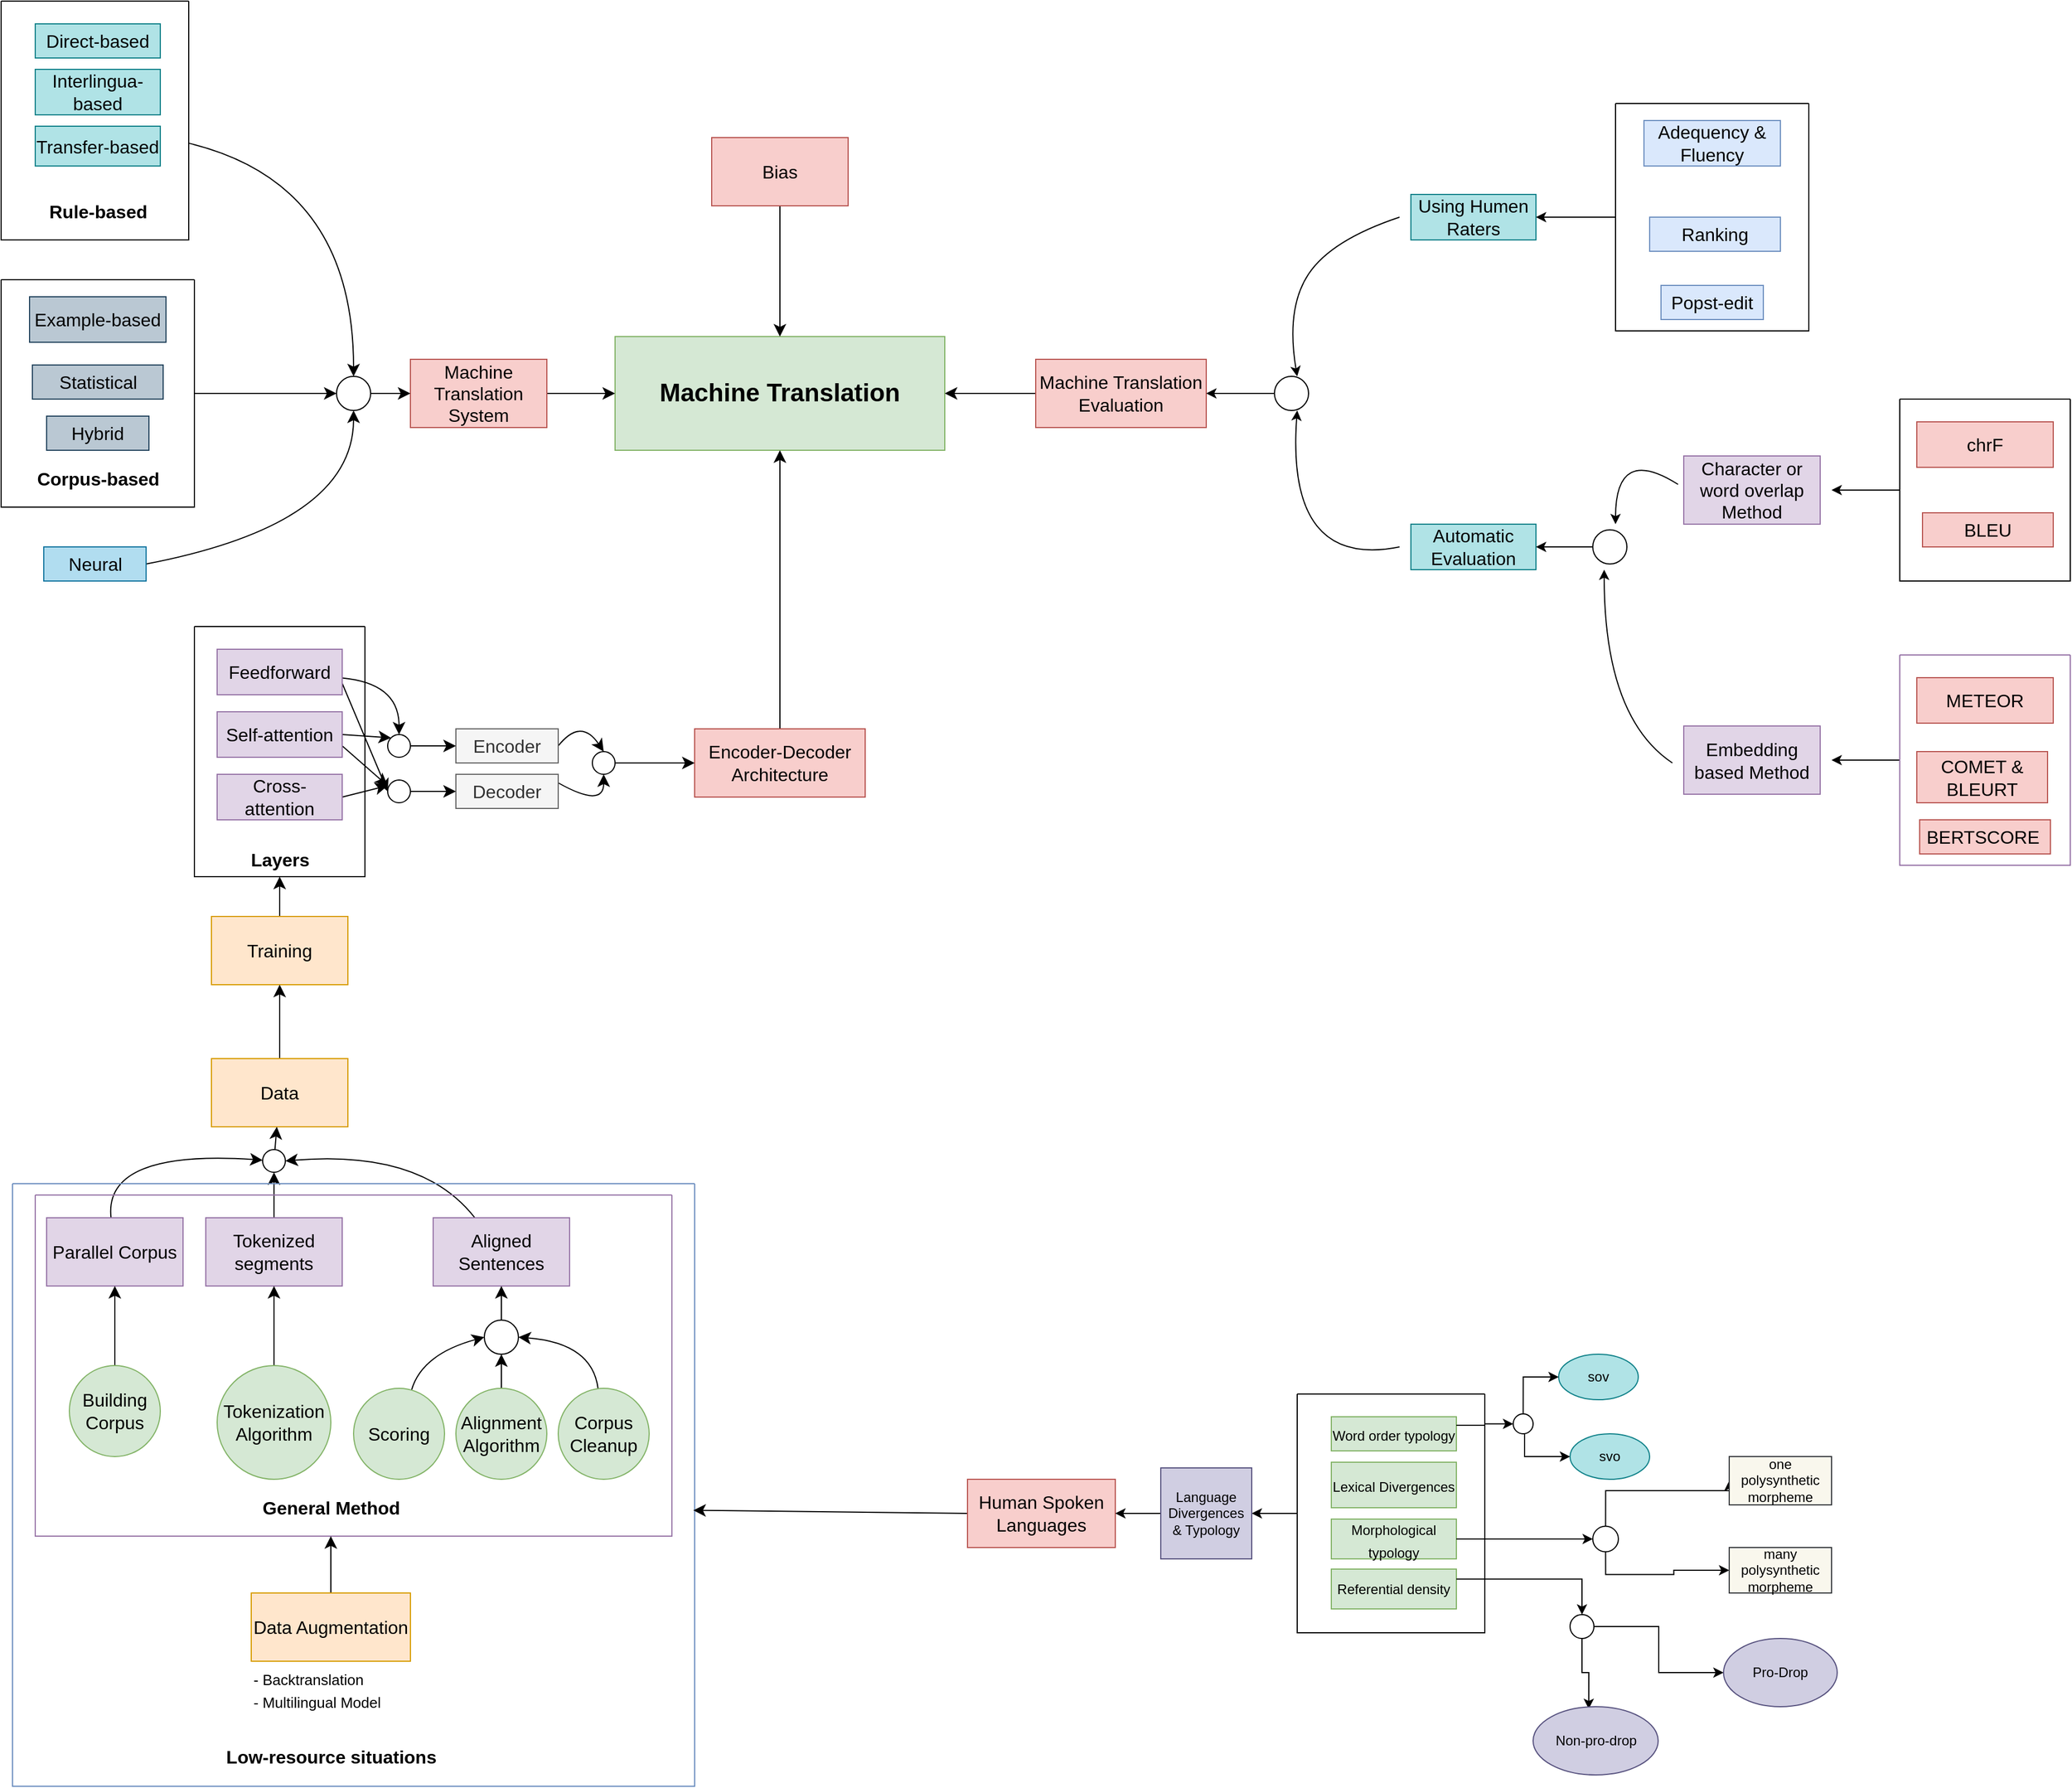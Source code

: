 <mxfile version="21.5.0" type="device">
  <diagram name="ページ1" id="IIDgFnZKYe8acDqtVgp-">
    <mxGraphModel dx="2053" dy="1906" grid="1" gridSize="10" guides="1" tooltips="1" connect="1" arrows="1" fold="1" page="1" pageScale="1" pageWidth="827" pageHeight="1169" math="0" shadow="0">
      <root>
        <mxCell id="0" />
        <mxCell id="1" parent="0" />
        <mxCell id="cDj7tId7pjKgxeBCBrE4-2" value="&lt;b&gt;&lt;font style=&quot;font-size: 22px;&quot;&gt;Machine Translation&lt;/font&gt;&lt;/b&gt;" style="rounded=0;whiteSpace=wrap;html=1;fontSize=16;fillColor=#d5e8d4;strokeColor=#82b366;" parent="1" vertex="1">
          <mxGeometry x="500" y="45" width="290" height="100" as="geometry" />
        </mxCell>
        <mxCell id="cDj7tId7pjKgxeBCBrE4-9" value="" style="edgeStyle=none;curved=1;rounded=0;orthogonalLoop=1;jettySize=auto;html=1;fontSize=12;startSize=8;endSize=8;" parent="1" source="cDj7tId7pjKgxeBCBrE4-4" target="cDj7tId7pjKgxeBCBrE4-2" edge="1">
          <mxGeometry relative="1" as="geometry" />
        </mxCell>
        <mxCell id="cDj7tId7pjKgxeBCBrE4-4" value="Encoder-Decoder Architecture" style="rounded=0;whiteSpace=wrap;html=1;fontSize=16;fillColor=#f8cecc;strokeColor=#b85450;" parent="1" vertex="1">
          <mxGeometry x="570" y="390" width="150" height="60" as="geometry" />
        </mxCell>
        <mxCell id="cDj7tId7pjKgxeBCBrE4-85" style="edgeStyle=none;curved=1;rounded=0;orthogonalLoop=1;jettySize=auto;html=1;exitX=0.5;exitY=0;exitDx=0;exitDy=0;fontSize=12;startSize=8;endSize=8;" parent="1" source="cDj7tId7pjKgxeBCBrE4-8" target="cDj7tId7pjKgxeBCBrE4-82" edge="1">
          <mxGeometry relative="1" as="geometry" />
        </mxCell>
        <mxCell id="cDj7tId7pjKgxeBCBrE4-8" value="Training" style="rounded=0;whiteSpace=wrap;html=1;fontSize=16;fillColor=#ffe6cc;strokeColor=#d79b00;" parent="1" vertex="1">
          <mxGeometry x="145" y="555" width="120" height="60" as="geometry" />
        </mxCell>
        <mxCell id="cDj7tId7pjKgxeBCBrE4-12" value="" style="edgeStyle=none;curved=1;rounded=0;orthogonalLoop=1;jettySize=auto;html=1;fontSize=12;startSize=8;endSize=8;" parent="1" source="cDj7tId7pjKgxeBCBrE4-11" target="cDj7tId7pjKgxeBCBrE4-8" edge="1">
          <mxGeometry relative="1" as="geometry" />
        </mxCell>
        <mxCell id="cDj7tId7pjKgxeBCBrE4-11" value="Data" style="rounded=0;whiteSpace=wrap;html=1;fontSize=16;fillColor=#ffe6cc;strokeColor=#d79b00;" parent="1" vertex="1">
          <mxGeometry x="145" y="680" width="120" height="60" as="geometry" />
        </mxCell>
        <mxCell id="cDj7tId7pjKgxeBCBrE4-21" style="edgeStyle=none;curved=1;rounded=0;orthogonalLoop=1;jettySize=auto;html=1;fontSize=12;startSize=8;endSize=8;" parent="1" source="cDj7tId7pjKgxeBCBrE4-14" target="cDj7tId7pjKgxeBCBrE4-18" edge="1">
          <mxGeometry relative="1" as="geometry">
            <Array as="points">
              <mxPoint x="50" y="760" />
            </Array>
          </mxGeometry>
        </mxCell>
        <mxCell id="cDj7tId7pjKgxeBCBrE4-14" value="Parallel Corpus" style="rounded=0;whiteSpace=wrap;html=1;fontSize=16;fillColor=#e1d5e7;strokeColor=#9673a6;" parent="1" vertex="1">
          <mxGeometry y="820" width="120" height="60" as="geometry" />
        </mxCell>
        <mxCell id="cDj7tId7pjKgxeBCBrE4-24" style="edgeStyle=none;curved=1;rounded=0;orthogonalLoop=1;jettySize=auto;html=1;entryX=0.5;entryY=1;entryDx=0;entryDy=0;fontSize=12;startSize=8;endSize=8;" parent="1" source="cDj7tId7pjKgxeBCBrE4-15" target="cDj7tId7pjKgxeBCBrE4-18" edge="1">
          <mxGeometry relative="1" as="geometry" />
        </mxCell>
        <mxCell id="cDj7tId7pjKgxeBCBrE4-15" value="Tokenized segments" style="rounded=0;whiteSpace=wrap;html=1;fontSize=16;fillColor=#e1d5e7;strokeColor=#9673a6;" parent="1" vertex="1">
          <mxGeometry x="140" y="820" width="120" height="60" as="geometry" />
        </mxCell>
        <mxCell id="cDj7tId7pjKgxeBCBrE4-22" style="edgeStyle=none;curved=1;rounded=0;orthogonalLoop=1;jettySize=auto;html=1;entryX=1;entryY=0.5;entryDx=0;entryDy=0;fontSize=12;startSize=8;endSize=8;" parent="1" source="cDj7tId7pjKgxeBCBrE4-16" target="cDj7tId7pjKgxeBCBrE4-18" edge="1">
          <mxGeometry relative="1" as="geometry">
            <Array as="points">
              <mxPoint x="330" y="760" />
            </Array>
          </mxGeometry>
        </mxCell>
        <mxCell id="cDj7tId7pjKgxeBCBrE4-16" value="Aligned Sentences" style="rounded=0;whiteSpace=wrap;html=1;fontSize=16;fillColor=#e1d5e7;strokeColor=#9673a6;" parent="1" vertex="1">
          <mxGeometry x="340" y="820" width="120" height="60" as="geometry" />
        </mxCell>
        <mxCell id="cDj7tId7pjKgxeBCBrE4-25" value="" style="edgeStyle=none;curved=1;rounded=0;orthogonalLoop=1;jettySize=auto;html=1;fontSize=12;startSize=8;endSize=8;" parent="1" source="cDj7tId7pjKgxeBCBrE4-18" target="cDj7tId7pjKgxeBCBrE4-11" edge="1">
          <mxGeometry relative="1" as="geometry" />
        </mxCell>
        <mxCell id="cDj7tId7pjKgxeBCBrE4-18" value="" style="ellipse;whiteSpace=wrap;html=1;aspect=fixed;fontSize=16;" parent="1" vertex="1">
          <mxGeometry x="190" y="760" width="20" height="20" as="geometry" />
        </mxCell>
        <mxCell id="cDj7tId7pjKgxeBCBrE4-35" value="" style="edgeStyle=none;curved=1;rounded=0;orthogonalLoop=1;jettySize=auto;html=1;fontSize=12;startSize=8;endSize=8;" parent="1" source="cDj7tId7pjKgxeBCBrE4-30" target="cDj7tId7pjKgxeBCBrE4-14" edge="1">
          <mxGeometry relative="1" as="geometry" />
        </mxCell>
        <mxCell id="cDj7tId7pjKgxeBCBrE4-30" value="Building Corpus" style="ellipse;whiteSpace=wrap;html=1;aspect=fixed;fontSize=16;fillColor=#d5e8d4;strokeColor=#82b366;" parent="1" vertex="1">
          <mxGeometry x="20" y="950" width="80" height="80" as="geometry" />
        </mxCell>
        <mxCell id="cDj7tId7pjKgxeBCBrE4-36" value="" style="edgeStyle=none;curved=1;rounded=0;orthogonalLoop=1;jettySize=auto;html=1;fontSize=12;startSize=8;endSize=8;" parent="1" source="cDj7tId7pjKgxeBCBrE4-31" target="cDj7tId7pjKgxeBCBrE4-15" edge="1">
          <mxGeometry relative="1" as="geometry" />
        </mxCell>
        <mxCell id="cDj7tId7pjKgxeBCBrE4-31" value="Tokenization Algorithm" style="ellipse;whiteSpace=wrap;html=1;aspect=fixed;fontSize=16;fillColor=#d5e8d4;strokeColor=#82b366;" parent="1" vertex="1">
          <mxGeometry x="150" y="950" width="100" height="100" as="geometry" />
        </mxCell>
        <mxCell id="cDj7tId7pjKgxeBCBrE4-42" style="edgeStyle=none;curved=1;rounded=0;orthogonalLoop=1;jettySize=auto;html=1;entryX=0;entryY=0.5;entryDx=0;entryDy=0;fontSize=12;startSize=8;endSize=8;" parent="1" source="cDj7tId7pjKgxeBCBrE4-32" target="cDj7tId7pjKgxeBCBrE4-38" edge="1">
          <mxGeometry relative="1" as="geometry">
            <Array as="points">
              <mxPoint x="330" y="940" />
            </Array>
          </mxGeometry>
        </mxCell>
        <mxCell id="cDj7tId7pjKgxeBCBrE4-32" value="Scoring" style="ellipse;whiteSpace=wrap;html=1;aspect=fixed;fontSize=16;fillColor=#d5e8d4;strokeColor=#82b366;" parent="1" vertex="1">
          <mxGeometry x="270" y="970" width="80" height="80" as="geometry" />
        </mxCell>
        <mxCell id="cDj7tId7pjKgxeBCBrE4-40" value="" style="edgeStyle=none;curved=1;rounded=0;orthogonalLoop=1;jettySize=auto;html=1;fontSize=12;startSize=8;endSize=8;" parent="1" source="cDj7tId7pjKgxeBCBrE4-33" target="cDj7tId7pjKgxeBCBrE4-38" edge="1">
          <mxGeometry relative="1" as="geometry" />
        </mxCell>
        <mxCell id="cDj7tId7pjKgxeBCBrE4-33" value="Alignment Algorithm" style="ellipse;whiteSpace=wrap;html=1;aspect=fixed;fontSize=16;fillColor=#d5e8d4;strokeColor=#82b366;" parent="1" vertex="1">
          <mxGeometry x="360" y="970" width="80" height="80" as="geometry" />
        </mxCell>
        <mxCell id="cDj7tId7pjKgxeBCBrE4-41" style="edgeStyle=none;curved=1;rounded=0;orthogonalLoop=1;jettySize=auto;html=1;entryX=1;entryY=0.5;entryDx=0;entryDy=0;fontSize=12;startSize=8;endSize=8;" parent="1" source="cDj7tId7pjKgxeBCBrE4-34" target="cDj7tId7pjKgxeBCBrE4-38" edge="1">
          <mxGeometry relative="1" as="geometry">
            <Array as="points">
              <mxPoint x="480" y="930" />
            </Array>
          </mxGeometry>
        </mxCell>
        <mxCell id="cDj7tId7pjKgxeBCBrE4-34" value="Corpus Cleanup" style="ellipse;whiteSpace=wrap;html=1;aspect=fixed;fontSize=16;fillColor=#d5e8d4;strokeColor=#82b366;" parent="1" vertex="1">
          <mxGeometry x="450" y="970" width="80" height="80" as="geometry" />
        </mxCell>
        <mxCell id="cDj7tId7pjKgxeBCBrE4-39" value="" style="edgeStyle=none;curved=1;rounded=0;orthogonalLoop=1;jettySize=auto;html=1;fontSize=12;startSize=8;endSize=8;" parent="1" source="cDj7tId7pjKgxeBCBrE4-38" target="cDj7tId7pjKgxeBCBrE4-16" edge="1">
          <mxGeometry relative="1" as="geometry" />
        </mxCell>
        <mxCell id="cDj7tId7pjKgxeBCBrE4-38" value="" style="ellipse;whiteSpace=wrap;html=1;aspect=fixed;fontSize=16;" parent="1" vertex="1">
          <mxGeometry x="385" y="910" width="30" height="30" as="geometry" />
        </mxCell>
        <mxCell id="cDj7tId7pjKgxeBCBrE4-43" value="" style="swimlane;startSize=0;fontSize=16;fillColor=#e1d5e7;strokeColor=#9673a6;" parent="1" vertex="1">
          <mxGeometry x="-10" y="800" width="560" height="300" as="geometry" />
        </mxCell>
        <mxCell id="cDj7tId7pjKgxeBCBrE4-45" value="&lt;b&gt;General Method&lt;/b&gt;" style="text;html=1;align=center;verticalAlign=middle;resizable=0;points=[];autosize=1;strokeColor=none;fillColor=none;fontSize=16;" parent="cDj7tId7pjKgxeBCBrE4-43" vertex="1">
          <mxGeometry x="190" y="260" width="140" height="30" as="geometry" />
        </mxCell>
        <mxCell id="cDj7tId7pjKgxeBCBrE4-47" value="" style="edgeStyle=none;curved=1;rounded=0;orthogonalLoop=1;jettySize=auto;html=1;fontSize=12;startSize=8;endSize=8;" parent="1" edge="1">
          <mxGeometry relative="1" as="geometry">
            <mxPoint x="250" y="1150" as="sourcePoint" />
            <mxPoint x="250" y="1100" as="targetPoint" />
          </mxGeometry>
        </mxCell>
        <mxCell id="cDj7tId7pjKgxeBCBrE4-51" value="" style="swimlane;startSize=0;fontSize=16;fillColor=#dae8fc;strokeColor=#6c8ebf;" parent="1" vertex="1">
          <mxGeometry x="-30" y="790" width="600" height="530" as="geometry" />
        </mxCell>
        <mxCell id="cDj7tId7pjKgxeBCBrE4-53" value="&lt;b&gt;Low-resource situations&lt;/b&gt;" style="text;html=1;align=center;verticalAlign=middle;resizable=0;points=[];autosize=1;strokeColor=none;fillColor=none;fontSize=16;" parent="cDj7tId7pjKgxeBCBrE4-51" vertex="1">
          <mxGeometry x="175" y="489" width="210" height="30" as="geometry" />
        </mxCell>
        <mxCell id="cDj7tId7pjKgxeBCBrE4-46" value="Data Augmentation" style="rounded=0;whiteSpace=wrap;html=1;fontSize=16;fillColor=#ffe6cc;strokeColor=#d79b00;" parent="cDj7tId7pjKgxeBCBrE4-51" vertex="1">
          <mxGeometry x="210" y="360" width="140" height="60" as="geometry" />
        </mxCell>
        <mxCell id="cDj7tId7pjKgxeBCBrE4-49" value="&lt;font style=&quot;font-size: 13px;&quot;&gt;- Backtranslation&lt;br&gt;- Multilingual Model&lt;/font&gt;" style="text;html=1;strokeColor=none;fillColor=none;align=left;verticalAlign=middle;whiteSpace=wrap;rounded=0;fontSize=16;" parent="cDj7tId7pjKgxeBCBrE4-51" vertex="1">
          <mxGeometry x="210" y="430" width="210" height="30" as="geometry" />
        </mxCell>
        <mxCell id="cDj7tId7pjKgxeBCBrE4-76" style="edgeStyle=none;curved=1;rounded=0;orthogonalLoop=1;jettySize=auto;html=1;entryX=0.5;entryY=0;entryDx=0;entryDy=0;fontSize=12;startSize=8;endSize=8;" parent="1" source="cDj7tId7pjKgxeBCBrE4-54" target="cDj7tId7pjKgxeBCBrE4-69" edge="1">
          <mxGeometry relative="1" as="geometry">
            <Array as="points">
              <mxPoint x="310" y="350" />
            </Array>
          </mxGeometry>
        </mxCell>
        <mxCell id="cDj7tId7pjKgxeBCBrE4-78" style="edgeStyle=none;curved=1;rounded=0;orthogonalLoop=1;jettySize=auto;html=1;exitX=1;exitY=0.75;exitDx=0;exitDy=0;entryX=0;entryY=0.5;entryDx=0;entryDy=0;fontSize=12;startSize=8;endSize=8;" parent="1" source="cDj7tId7pjKgxeBCBrE4-54" target="cDj7tId7pjKgxeBCBrE4-70" edge="1">
          <mxGeometry relative="1" as="geometry" />
        </mxCell>
        <mxCell id="cDj7tId7pjKgxeBCBrE4-54" value="Feedforward" style="rounded=0;whiteSpace=wrap;html=1;fontSize=16;fillColor=#e1d5e7;strokeColor=#9673a6;" parent="1" vertex="1">
          <mxGeometry x="150" y="320" width="110" height="40" as="geometry" />
        </mxCell>
        <mxCell id="cDj7tId7pjKgxeBCBrE4-77" style="edgeStyle=none;curved=1;rounded=0;orthogonalLoop=1;jettySize=auto;html=1;exitX=1;exitY=0.5;exitDx=0;exitDy=0;entryX=0;entryY=0;entryDx=0;entryDy=0;fontSize=12;startSize=8;endSize=8;" parent="1" source="cDj7tId7pjKgxeBCBrE4-55" target="cDj7tId7pjKgxeBCBrE4-69" edge="1">
          <mxGeometry relative="1" as="geometry" />
        </mxCell>
        <mxCell id="cDj7tId7pjKgxeBCBrE4-79" style="edgeStyle=none;curved=1;rounded=0;orthogonalLoop=1;jettySize=auto;html=1;exitX=1;exitY=0.75;exitDx=0;exitDy=0;fontSize=12;startSize=8;endSize=8;" parent="1" source="cDj7tId7pjKgxeBCBrE4-55" edge="1">
          <mxGeometry relative="1" as="geometry">
            <mxPoint x="300" y="440" as="targetPoint" />
          </mxGeometry>
        </mxCell>
        <mxCell id="cDj7tId7pjKgxeBCBrE4-55" value="Self-attention" style="rounded=0;whiteSpace=wrap;html=1;fontSize=16;fillColor=#e1d5e7;strokeColor=#9673a6;" parent="1" vertex="1">
          <mxGeometry x="150" y="375" width="110" height="40" as="geometry" />
        </mxCell>
        <mxCell id="cDj7tId7pjKgxeBCBrE4-59" style="edgeStyle=none;curved=1;rounded=0;orthogonalLoop=1;jettySize=auto;html=1;exitX=1;exitY=0.5;exitDx=0;exitDy=0;entryX=0.5;entryY=0;entryDx=0;entryDy=0;fontSize=12;startSize=8;endSize=8;" parent="1" source="cDj7tId7pjKgxeBCBrE4-56" target="cDj7tId7pjKgxeBCBrE4-58" edge="1">
          <mxGeometry relative="1" as="geometry">
            <Array as="points">
              <mxPoint x="470" y="380" />
            </Array>
          </mxGeometry>
        </mxCell>
        <mxCell id="cDj7tId7pjKgxeBCBrE4-56" value="Encoder" style="rounded=0;whiteSpace=wrap;html=1;fontSize=16;fillColor=#f5f5f5;fontColor=#333333;strokeColor=#666666;" parent="1" vertex="1">
          <mxGeometry x="360" y="390" width="90" height="30" as="geometry" />
        </mxCell>
        <mxCell id="cDj7tId7pjKgxeBCBrE4-60" style="edgeStyle=none;curved=1;rounded=0;orthogonalLoop=1;jettySize=auto;html=1;exitX=1;exitY=0.25;exitDx=0;exitDy=0;entryX=0.5;entryY=1;entryDx=0;entryDy=0;fontSize=12;startSize=8;endSize=8;" parent="1" source="cDj7tId7pjKgxeBCBrE4-57" target="cDj7tId7pjKgxeBCBrE4-58" edge="1">
          <mxGeometry relative="1" as="geometry">
            <Array as="points">
              <mxPoint x="490" y="460" />
            </Array>
          </mxGeometry>
        </mxCell>
        <mxCell id="cDj7tId7pjKgxeBCBrE4-57" value="Decoder" style="rounded=0;whiteSpace=wrap;html=1;fontSize=16;fillColor=#f5f5f5;fontColor=#333333;strokeColor=#666666;" parent="1" vertex="1">
          <mxGeometry x="360" y="430" width="90" height="30" as="geometry" />
        </mxCell>
        <mxCell id="cDj7tId7pjKgxeBCBrE4-61" value="" style="edgeStyle=none;curved=1;rounded=0;orthogonalLoop=1;jettySize=auto;html=1;fontSize=12;startSize=8;endSize=8;" parent="1" source="cDj7tId7pjKgxeBCBrE4-58" target="cDj7tId7pjKgxeBCBrE4-4" edge="1">
          <mxGeometry relative="1" as="geometry" />
        </mxCell>
        <mxCell id="cDj7tId7pjKgxeBCBrE4-58" value="" style="ellipse;whiteSpace=wrap;html=1;aspect=fixed;fontSize=16;" parent="1" vertex="1">
          <mxGeometry x="480" y="410" width="20" height="20" as="geometry" />
        </mxCell>
        <mxCell id="cDj7tId7pjKgxeBCBrE4-80" style="edgeStyle=none;curved=1;rounded=0;orthogonalLoop=1;jettySize=auto;html=1;exitX=1;exitY=0.5;exitDx=0;exitDy=0;fontSize=12;startSize=8;endSize=8;" parent="1" source="cDj7tId7pjKgxeBCBrE4-63" edge="1">
          <mxGeometry relative="1" as="geometry">
            <mxPoint x="300" y="440" as="targetPoint" />
          </mxGeometry>
        </mxCell>
        <mxCell id="cDj7tId7pjKgxeBCBrE4-63" value="Cross-attention" style="rounded=0;whiteSpace=wrap;html=1;fontSize=16;fillColor=#e1d5e7;strokeColor=#9673a6;" parent="1" vertex="1">
          <mxGeometry x="150" y="430" width="110" height="40" as="geometry" />
        </mxCell>
        <mxCell id="cDj7tId7pjKgxeBCBrE4-74" style="edgeStyle=none;curved=1;rounded=0;orthogonalLoop=1;jettySize=auto;html=1;exitX=1;exitY=0.5;exitDx=0;exitDy=0;entryX=0;entryY=0.5;entryDx=0;entryDy=0;fontSize=12;startSize=8;endSize=8;" parent="1" source="cDj7tId7pjKgxeBCBrE4-69" target="cDj7tId7pjKgxeBCBrE4-56" edge="1">
          <mxGeometry relative="1" as="geometry" />
        </mxCell>
        <mxCell id="cDj7tId7pjKgxeBCBrE4-69" value="" style="ellipse;whiteSpace=wrap;html=1;aspect=fixed;fontSize=16;" parent="1" vertex="1">
          <mxGeometry x="300" y="395" width="20" height="20" as="geometry" />
        </mxCell>
        <mxCell id="cDj7tId7pjKgxeBCBrE4-75" value="" style="edgeStyle=none;curved=1;rounded=0;orthogonalLoop=1;jettySize=auto;html=1;fontSize=12;startSize=8;endSize=8;" parent="1" source="cDj7tId7pjKgxeBCBrE4-70" target="cDj7tId7pjKgxeBCBrE4-57" edge="1">
          <mxGeometry relative="1" as="geometry" />
        </mxCell>
        <mxCell id="cDj7tId7pjKgxeBCBrE4-70" value="" style="ellipse;whiteSpace=wrap;html=1;aspect=fixed;fontSize=16;" parent="1" vertex="1">
          <mxGeometry x="300" y="435" width="20" height="20" as="geometry" />
        </mxCell>
        <mxCell id="cDj7tId7pjKgxeBCBrE4-71" style="edgeStyle=none;curved=1;rounded=0;orthogonalLoop=1;jettySize=auto;html=1;exitX=0;exitY=0.5;exitDx=0;exitDy=0;fontSize=12;startSize=8;endSize=8;" parent="1" source="cDj7tId7pjKgxeBCBrE4-69" target="cDj7tId7pjKgxeBCBrE4-69" edge="1">
          <mxGeometry relative="1" as="geometry" />
        </mxCell>
        <mxCell id="cDj7tId7pjKgxeBCBrE4-81" value="" style="swimlane;startSize=0;fontSize=16;" parent="1" vertex="1">
          <mxGeometry x="130" y="300" width="150" height="220" as="geometry" />
        </mxCell>
        <mxCell id="cDj7tId7pjKgxeBCBrE4-82" value="&lt;b&gt;Layers&lt;/b&gt;" style="text;html=1;align=center;verticalAlign=middle;resizable=0;points=[];autosize=1;strokeColor=none;fillColor=none;fontSize=16;" parent="cDj7tId7pjKgxeBCBrE4-81" vertex="1">
          <mxGeometry x="35" y="190" width="80" height="30" as="geometry" />
        </mxCell>
        <mxCell id="cDj7tId7pjKgxeBCBrE4-86" style="edgeStyle=none;curved=1;rounded=0;orthogonalLoop=1;jettySize=auto;html=1;exitX=1;exitY=1;exitDx=0;exitDy=0;fontSize=12;startSize=8;endSize=8;" parent="1" source="cDj7tId7pjKgxeBCBrE4-81" target="cDj7tId7pjKgxeBCBrE4-81" edge="1">
          <mxGeometry relative="1" as="geometry" />
        </mxCell>
        <mxCell id="cDj7tId7pjKgxeBCBrE4-88" value="" style="edgeStyle=none;curved=1;rounded=0;orthogonalLoop=1;jettySize=auto;html=1;fontSize=12;startSize=8;endSize=8;" parent="1" source="cDj7tId7pjKgxeBCBrE4-87" target="cDj7tId7pjKgxeBCBrE4-2" edge="1">
          <mxGeometry relative="1" as="geometry" />
        </mxCell>
        <mxCell id="cDj7tId7pjKgxeBCBrE4-87" value="Machine Translation System" style="rounded=0;whiteSpace=wrap;html=1;fontSize=16;fillColor=#f8cecc;strokeColor=#b85450;" parent="1" vertex="1">
          <mxGeometry x="320" y="65" width="120" height="60" as="geometry" />
        </mxCell>
        <mxCell id="cDj7tId7pjKgxeBCBrE4-101" style="edgeStyle=none;curved=1;rounded=0;orthogonalLoop=1;jettySize=auto;html=1;entryX=0;entryY=0.5;entryDx=0;entryDy=0;fontSize=12;startSize=8;endSize=8;" parent="1" source="cDj7tId7pjKgxeBCBrE4-120" target="cDj7tId7pjKgxeBCBrE4-98" edge="1">
          <mxGeometry relative="1" as="geometry">
            <mxPoint x="235" y="95" as="sourcePoint" />
          </mxGeometry>
        </mxCell>
        <mxCell id="cDj7tId7pjKgxeBCBrE4-118" style="edgeStyle=none;curved=1;rounded=0;orthogonalLoop=1;jettySize=auto;html=1;exitX=1;exitY=0.5;exitDx=0;exitDy=0;entryX=0.5;entryY=1;entryDx=0;entryDy=0;fontSize=12;startSize=8;endSize=8;" parent="1" source="cDj7tId7pjKgxeBCBrE4-91" target="cDj7tId7pjKgxeBCBrE4-98" edge="1">
          <mxGeometry relative="1" as="geometry">
            <Array as="points">
              <mxPoint x="270" y="210" />
            </Array>
          </mxGeometry>
        </mxCell>
        <mxCell id="cDj7tId7pjKgxeBCBrE4-91" value="Neural" style="rounded=0;whiteSpace=wrap;html=1;fontSize=16;fillColor=#b1ddf0;strokeColor=#10739e;" parent="1" vertex="1">
          <mxGeometry x="-2.5" y="230" width="90" height="30" as="geometry" />
        </mxCell>
        <mxCell id="cDj7tId7pjKgxeBCBrE4-99" value="" style="edgeStyle=none;curved=1;rounded=0;orthogonalLoop=1;jettySize=auto;html=1;fontSize=12;startSize=8;endSize=8;" parent="1" source="cDj7tId7pjKgxeBCBrE4-98" target="cDj7tId7pjKgxeBCBrE4-87" edge="1">
          <mxGeometry relative="1" as="geometry" />
        </mxCell>
        <mxCell id="cDj7tId7pjKgxeBCBrE4-98" value="" style="ellipse;whiteSpace=wrap;html=1;aspect=fixed;fontSize=16;" parent="1" vertex="1">
          <mxGeometry x="255" y="80" width="30" height="30" as="geometry" />
        </mxCell>
        <mxCell id="cDj7tId7pjKgxeBCBrE4-120" value="" style="swimlane;startSize=0;fontSize=16;" parent="1" vertex="1">
          <mxGeometry x="-40" y="-5" width="170" height="200" as="geometry" />
        </mxCell>
        <mxCell id="cDj7tId7pjKgxeBCBrE4-121" value="&lt;b&gt;Corpus-based&lt;/b&gt;" style="text;html=1;align=center;verticalAlign=middle;resizable=0;points=[];autosize=1;strokeColor=none;fillColor=none;fontSize=16;" parent="cDj7tId7pjKgxeBCBrE4-120" vertex="1">
          <mxGeometry x="20" y="160" width="130" height="30" as="geometry" />
        </mxCell>
        <mxCell id="cDj7tId7pjKgxeBCBrE4-95" value="Example-based" style="rounded=0;whiteSpace=wrap;html=1;fontSize=16;fillColor=#bac8d3;strokeColor=#23445d;" parent="cDj7tId7pjKgxeBCBrE4-120" vertex="1">
          <mxGeometry x="25" y="15" width="120" height="40" as="geometry" />
        </mxCell>
        <mxCell id="cDj7tId7pjKgxeBCBrE4-96" value="Statistical" style="rounded=0;whiteSpace=wrap;html=1;fontSize=16;fillColor=#bac8d3;strokeColor=#23445d;" parent="cDj7tId7pjKgxeBCBrE4-120" vertex="1">
          <mxGeometry x="27.5" y="75" width="115" height="30" as="geometry" />
        </mxCell>
        <mxCell id="cDj7tId7pjKgxeBCBrE4-97" value="Hybrid" style="rounded=0;whiteSpace=wrap;html=1;fontSize=16;fillColor=#bac8d3;strokeColor=#23445d;" parent="cDj7tId7pjKgxeBCBrE4-120" vertex="1">
          <mxGeometry x="40" y="120" width="90" height="30" as="geometry" />
        </mxCell>
        <mxCell id="cDj7tId7pjKgxeBCBrE4-127" style="edgeStyle=none;curved=1;rounded=0;orthogonalLoop=1;jettySize=auto;html=1;entryX=0.5;entryY=0;entryDx=0;entryDy=0;fontSize=12;startSize=8;endSize=8;" parent="1" source="cDj7tId7pjKgxeBCBrE4-123" target="cDj7tId7pjKgxeBCBrE4-98" edge="1">
          <mxGeometry relative="1" as="geometry">
            <Array as="points">
              <mxPoint x="270" y="-90" />
            </Array>
          </mxGeometry>
        </mxCell>
        <mxCell id="cDj7tId7pjKgxeBCBrE4-123" value="" style="swimlane;startSize=0;fontSize=16;" parent="1" vertex="1">
          <mxGeometry x="-40" y="-250" width="165" height="210" as="geometry" />
        </mxCell>
        <mxCell id="cDj7tId7pjKgxeBCBrE4-124" value="&lt;b&gt;Rule-based&lt;/b&gt;" style="text;html=1;align=center;verticalAlign=middle;resizable=0;points=[];autosize=1;strokeColor=none;fillColor=none;fontSize=16;" parent="cDj7tId7pjKgxeBCBrE4-123" vertex="1">
          <mxGeometry x="30" y="170" width="110" height="30" as="geometry" />
        </mxCell>
        <mxCell id="cDj7tId7pjKgxeBCBrE4-92" value="Direct-based" style="rounded=0;whiteSpace=wrap;html=1;fontSize=16;fillColor=#b0e3e6;strokeColor=#0e8088;" parent="cDj7tId7pjKgxeBCBrE4-123" vertex="1">
          <mxGeometry x="30" y="20" width="110" height="30" as="geometry" />
        </mxCell>
        <mxCell id="cDj7tId7pjKgxeBCBrE4-93" value="Interlingua-based" style="rounded=0;whiteSpace=wrap;html=1;fontSize=16;fillColor=#b0e3e6;strokeColor=#0e8088;" parent="cDj7tId7pjKgxeBCBrE4-123" vertex="1">
          <mxGeometry x="30" y="60" width="110" height="40" as="geometry" />
        </mxCell>
        <mxCell id="cDj7tId7pjKgxeBCBrE4-94" value="Transfer-based" style="rounded=0;whiteSpace=wrap;html=1;fontSize=16;fillColor=#b0e3e6;strokeColor=#0e8088;" parent="cDj7tId7pjKgxeBCBrE4-123" vertex="1">
          <mxGeometry x="30" y="110" width="110" height="35" as="geometry" />
        </mxCell>
        <mxCell id="cDj7tId7pjKgxeBCBrE4-129" value="" style="edgeStyle=none;curved=1;rounded=0;orthogonalLoop=1;jettySize=auto;html=1;fontSize=12;startSize=8;endSize=8;" parent="1" source="cDj7tId7pjKgxeBCBrE4-128" target="cDj7tId7pjKgxeBCBrE4-2" edge="1">
          <mxGeometry relative="1" as="geometry" />
        </mxCell>
        <mxCell id="cDj7tId7pjKgxeBCBrE4-128" value="Machine Translation Evaluation" style="rounded=0;whiteSpace=wrap;html=1;fontSize=16;fillColor=#f8cecc;strokeColor=#b85450;" parent="1" vertex="1">
          <mxGeometry x="870" y="65" width="150" height="60" as="geometry" />
        </mxCell>
        <mxCell id="cDj7tId7pjKgxeBCBrE4-131" style="edgeStyle=none;curved=1;rounded=0;orthogonalLoop=1;jettySize=auto;html=1;exitX=0;exitY=0.5;exitDx=0;exitDy=0;entryX=0.998;entryY=0.542;entryDx=0;entryDy=0;entryPerimeter=0;fontSize=12;startSize=8;endSize=8;" parent="1" source="cDj7tId7pjKgxeBCBrE4-130" target="cDj7tId7pjKgxeBCBrE4-51" edge="1">
          <mxGeometry relative="1" as="geometry" />
        </mxCell>
        <mxCell id="cDj7tId7pjKgxeBCBrE4-130" value="Human Spoken Languages" style="rounded=0;whiteSpace=wrap;html=1;fontSize=16;fillColor=#f8cecc;strokeColor=#b85450;" parent="1" vertex="1">
          <mxGeometry x="810" y="1050" width="130" height="60" as="geometry" />
        </mxCell>
        <mxCell id="cDj7tId7pjKgxeBCBrE4-133" value="" style="edgeStyle=none;curved=1;rounded=0;orthogonalLoop=1;jettySize=auto;html=1;fontSize=12;startSize=8;endSize=8;" parent="1" source="cDj7tId7pjKgxeBCBrE4-132" target="cDj7tId7pjKgxeBCBrE4-2" edge="1">
          <mxGeometry relative="1" as="geometry" />
        </mxCell>
        <mxCell id="cDj7tId7pjKgxeBCBrE4-132" value="Bias" style="rounded=0;whiteSpace=wrap;html=1;fontSize=16;fillColor=#f8cecc;strokeColor=#b85450;" parent="1" vertex="1">
          <mxGeometry x="585" y="-130" width="120" height="60" as="geometry" />
        </mxCell>
        <mxCell id="wY10sdYn39SdXcRigX0j-10" value="" style="edgeStyle=orthogonalEdgeStyle;rounded=0;orthogonalLoop=1;jettySize=auto;html=1;" parent="1" source="wY10sdYn39SdXcRigX0j-11" edge="1">
          <mxGeometry relative="1" as="geometry">
            <mxPoint x="1020" y="95" as="targetPoint" />
          </mxGeometry>
        </mxCell>
        <mxCell id="wY10sdYn39SdXcRigX0j-11" value="" style="ellipse;whiteSpace=wrap;html=1;aspect=fixed;fontSize=16;" parent="1" vertex="1">
          <mxGeometry x="1080" y="80" width="30" height="30" as="geometry" />
        </mxCell>
        <mxCell id="wY10sdYn39SdXcRigX0j-12" value="Using Humen Raters" style="rounded=0;whiteSpace=wrap;html=1;fontSize=16;fillColor=#b0e3e6;strokeColor=#0e8088;" parent="1" vertex="1">
          <mxGeometry x="1200" y="-80" width="110" height="40" as="geometry" />
        </mxCell>
        <mxCell id="wY10sdYn39SdXcRigX0j-13" value="Automatic Evaluation" style="rounded=0;whiteSpace=wrap;html=1;fontSize=16;fillColor=#b0e3e6;strokeColor=#0e8088;" parent="1" vertex="1">
          <mxGeometry x="1200" y="210" width="110" height="40" as="geometry" />
        </mxCell>
        <mxCell id="wY10sdYn39SdXcRigX0j-14" value="" style="curved=1;endArrow=classic;html=1;rounded=0;" parent="1" edge="1">
          <mxGeometry width="50" height="50" relative="1" as="geometry">
            <mxPoint x="1190" y="-60" as="sourcePoint" />
            <mxPoint x="1100" y="80" as="targetPoint" />
            <Array as="points">
              <mxPoint x="1130" y="-40" />
              <mxPoint x="1090" y="20" />
            </Array>
          </mxGeometry>
        </mxCell>
        <mxCell id="wY10sdYn39SdXcRigX0j-15" value="" style="curved=1;endArrow=classic;html=1;rounded=0;" parent="1" edge="1">
          <mxGeometry width="50" height="50" relative="1" as="geometry">
            <mxPoint x="1190" y="230" as="sourcePoint" />
            <mxPoint x="1100" y="110" as="targetPoint" />
            <Array as="points">
              <mxPoint x="1090" y="250" />
            </Array>
          </mxGeometry>
        </mxCell>
        <mxCell id="wY10sdYn39SdXcRigX0j-16" value="" style="edgeStyle=orthogonalEdgeStyle;rounded=0;orthogonalLoop=1;jettySize=auto;html=1;" parent="1" source="wY10sdYn39SdXcRigX0j-17" target="wY10sdYn39SdXcRigX0j-12" edge="1">
          <mxGeometry relative="1" as="geometry" />
        </mxCell>
        <mxCell id="wY10sdYn39SdXcRigX0j-17" value="" style="swimlane;startSize=0;fontSize=16;" parent="1" vertex="1">
          <mxGeometry x="1380" y="-160" width="170" height="200" as="geometry">
            <mxRectangle x="1560" y="-170" width="50" height="40" as="alternateBounds" />
          </mxGeometry>
        </mxCell>
        <mxCell id="wY10sdYn39SdXcRigX0j-18" value="Adequency &amp;amp; Fluency" style="rounded=0;whiteSpace=wrap;html=1;fontSize=16;fillColor=#dae8fc;strokeColor=#6c8ebf;" parent="wY10sdYn39SdXcRigX0j-17" vertex="1">
          <mxGeometry x="25" y="15" width="120" height="40" as="geometry" />
        </mxCell>
        <mxCell id="wY10sdYn39SdXcRigX0j-19" value="Ranking" style="rounded=0;whiteSpace=wrap;html=1;fontSize=16;fillColor=#dae8fc;strokeColor=#6c8ebf;" parent="wY10sdYn39SdXcRigX0j-17" vertex="1">
          <mxGeometry x="30" y="100" width="115" height="30" as="geometry" />
        </mxCell>
        <mxCell id="wY10sdYn39SdXcRigX0j-20" value="Popst-edit" style="rounded=0;whiteSpace=wrap;html=1;fontSize=16;fillColor=#dae8fc;strokeColor=#6c8ebf;" parent="wY10sdYn39SdXcRigX0j-17" vertex="1">
          <mxGeometry x="40" y="160" width="90" height="30" as="geometry" />
        </mxCell>
        <mxCell id="wY10sdYn39SdXcRigX0j-21" value="Character or word overlap Method" style="rounded=0;whiteSpace=wrap;html=1;fontSize=16;fillColor=#e1d5e7;strokeColor=#9673a6;" parent="1" vertex="1">
          <mxGeometry x="1440" y="150" width="120" height="60" as="geometry" />
        </mxCell>
        <mxCell id="wY10sdYn39SdXcRigX0j-22" value="Embedding based Method" style="rounded=0;whiteSpace=wrap;html=1;fontSize=16;fillColor=#e1d5e7;strokeColor=#9673a6;" parent="1" vertex="1">
          <mxGeometry x="1440" y="387.5" width="120" height="60" as="geometry" />
        </mxCell>
        <mxCell id="wY10sdYn39SdXcRigX0j-23" value="" style="edgeStyle=orthogonalEdgeStyle;rounded=0;orthogonalLoop=1;jettySize=auto;html=1;" parent="1" source="wY10sdYn39SdXcRigX0j-24" target="wY10sdYn39SdXcRigX0j-13" edge="1">
          <mxGeometry relative="1" as="geometry" />
        </mxCell>
        <mxCell id="wY10sdYn39SdXcRigX0j-24" value="" style="ellipse;whiteSpace=wrap;html=1;aspect=fixed;fontSize=16;" parent="1" vertex="1">
          <mxGeometry x="1360" y="215" width="30" height="30" as="geometry" />
        </mxCell>
        <mxCell id="wY10sdYn39SdXcRigX0j-25" style="edgeStyle=orthogonalEdgeStyle;rounded=0;orthogonalLoop=1;jettySize=auto;html=1;" parent="1" source="wY10sdYn39SdXcRigX0j-26" edge="1">
          <mxGeometry relative="1" as="geometry">
            <mxPoint x="1570" y="180" as="targetPoint" />
          </mxGeometry>
        </mxCell>
        <mxCell id="wY10sdYn39SdXcRigX0j-26" value="" style="swimlane;startSize=0;fontSize=16;" parent="1" vertex="1">
          <mxGeometry x="1630" y="100" width="150" height="160" as="geometry">
            <mxRectangle x="1560" y="-170" width="50" height="40" as="alternateBounds" />
          </mxGeometry>
        </mxCell>
        <mxCell id="wY10sdYn39SdXcRigX0j-27" value="chrF" style="rounded=0;whiteSpace=wrap;html=1;fontSize=16;fillColor=#f8cecc;strokeColor=#b85450;" parent="wY10sdYn39SdXcRigX0j-26" vertex="1">
          <mxGeometry x="15" y="20" width="120" height="40" as="geometry" />
        </mxCell>
        <mxCell id="wY10sdYn39SdXcRigX0j-28" value="BLEU" style="rounded=0;whiteSpace=wrap;html=1;fontSize=16;fillColor=#f8cecc;strokeColor=#b85450;" parent="wY10sdYn39SdXcRigX0j-26" vertex="1">
          <mxGeometry x="20" y="100" width="115" height="30" as="geometry" />
        </mxCell>
        <mxCell id="wY10sdYn39SdXcRigX0j-29" style="edgeStyle=orthogonalEdgeStyle;rounded=0;orthogonalLoop=1;jettySize=auto;html=1;" parent="1" source="wY10sdYn39SdXcRigX0j-30" edge="1">
          <mxGeometry relative="1" as="geometry">
            <mxPoint x="1570" y="417.5" as="targetPoint" />
          </mxGeometry>
        </mxCell>
        <mxCell id="wY10sdYn39SdXcRigX0j-30" value="" style="swimlane;startSize=0;fontSize=16;fillColor=#e1d5e7;strokeColor=#9673a6;" parent="1" vertex="1">
          <mxGeometry x="1630" y="325" width="150" height="185" as="geometry">
            <mxRectangle x="1560" y="-170" width="50" height="40" as="alternateBounds" />
          </mxGeometry>
        </mxCell>
        <mxCell id="wY10sdYn39SdXcRigX0j-31" value="METEOR" style="rounded=0;whiteSpace=wrap;html=1;fontSize=16;fillColor=#f8cecc;strokeColor=#b85450;" parent="wY10sdYn39SdXcRigX0j-30" vertex="1">
          <mxGeometry x="15" y="20" width="120" height="40" as="geometry" />
        </mxCell>
        <mxCell id="wY10sdYn39SdXcRigX0j-32" value="BERTSCORE&amp;nbsp;" style="rounded=0;whiteSpace=wrap;html=1;fontSize=16;fillColor=#f8cecc;strokeColor=#b85450;" parent="wY10sdYn39SdXcRigX0j-30" vertex="1">
          <mxGeometry x="17.5" y="145" width="115" height="30" as="geometry" />
        </mxCell>
        <mxCell id="wY10sdYn39SdXcRigX0j-33" value="COMET &amp;amp; BLEURT" style="rounded=0;whiteSpace=wrap;html=1;fontSize=16;fillColor=#f8cecc;strokeColor=#b85450;" parent="wY10sdYn39SdXcRigX0j-30" vertex="1">
          <mxGeometry x="15" y="85" width="115" height="45" as="geometry" />
        </mxCell>
        <mxCell id="wY10sdYn39SdXcRigX0j-34" value="" style="curved=1;endArrow=classic;html=1;rounded=0;" parent="1" edge="1">
          <mxGeometry width="50" height="50" relative="1" as="geometry">
            <mxPoint x="1430" y="420" as="sourcePoint" />
            <mxPoint x="1370" y="250" as="targetPoint" />
            <Array as="points">
              <mxPoint x="1370" y="380" />
            </Array>
          </mxGeometry>
        </mxCell>
        <mxCell id="wY10sdYn39SdXcRigX0j-35" value="" style="curved=1;endArrow=classic;html=1;rounded=0;" parent="1" edge="1">
          <mxGeometry width="50" height="50" relative="1" as="geometry">
            <mxPoint x="1435" y="175" as="sourcePoint" />
            <mxPoint x="1380" y="210" as="targetPoint" />
            <Array as="points">
              <mxPoint x="1380" y="140" />
            </Array>
          </mxGeometry>
        </mxCell>
        <mxCell id="wY10sdYn39SdXcRigX0j-44" value="" style="edgeStyle=orthogonalEdgeStyle;rounded=0;orthogonalLoop=1;jettySize=auto;html=1;" parent="1" source="wY10sdYn39SdXcRigX0j-37" edge="1">
          <mxGeometry relative="1" as="geometry">
            <mxPoint x="1060" y="1080" as="targetPoint" />
          </mxGeometry>
        </mxCell>
        <mxCell id="wY10sdYn39SdXcRigX0j-37" value="" style="swimlane;startSize=0;fontSize=16;" parent="1" vertex="1">
          <mxGeometry x="1100" y="975" width="165" height="210" as="geometry" />
        </mxCell>
        <mxCell id="wY10sdYn39SdXcRigX0j-39" value="&lt;font style=&quot;font-size: 12px;&quot;&gt;Word order typology&lt;/font&gt;" style="rounded=0;whiteSpace=wrap;html=1;fontSize=16;fillColor=#d5e8d4;strokeColor=#82b366;" parent="wY10sdYn39SdXcRigX0j-37" vertex="1">
          <mxGeometry x="30" y="20" width="110" height="30" as="geometry" />
        </mxCell>
        <mxCell id="wY10sdYn39SdXcRigX0j-40" value="&lt;font style=&quot;font-size: 12px;&quot;&gt;Lexical Divergences&lt;/font&gt;" style="rounded=0;whiteSpace=wrap;html=1;fontSize=16;fillColor=#d5e8d4;strokeColor=#82b366;" parent="wY10sdYn39SdXcRigX0j-37" vertex="1">
          <mxGeometry x="30" y="60" width="110" height="40" as="geometry" />
        </mxCell>
        <mxCell id="wY10sdYn39SdXcRigX0j-41" value="&lt;font style=&quot;font-size: 12px;&quot;&gt;Morphological typology&lt;/font&gt;" style="rounded=0;whiteSpace=wrap;html=1;fontSize=16;fillColor=#d5e8d4;strokeColor=#82b366;" parent="wY10sdYn39SdXcRigX0j-37" vertex="1">
          <mxGeometry x="30" y="110" width="110" height="35" as="geometry" />
        </mxCell>
        <mxCell id="wY10sdYn39SdXcRigX0j-42" value="&lt;p style=&quot;line-height: 120%; font-size: 12px;&quot;&gt;Referential density&lt;/p&gt;" style="rounded=0;whiteSpace=wrap;html=1;fontSize=16;fillColor=#d5e8d4;strokeColor=#82b366;" parent="wY10sdYn39SdXcRigX0j-37" vertex="1">
          <mxGeometry x="30" y="154" width="110" height="35" as="geometry" />
        </mxCell>
        <mxCell id="wY10sdYn39SdXcRigX0j-46" value="" style="edgeStyle=orthogonalEdgeStyle;rounded=0;orthogonalLoop=1;jettySize=auto;html=1;" parent="1" source="wY10sdYn39SdXcRigX0j-45" target="cDj7tId7pjKgxeBCBrE4-130" edge="1">
          <mxGeometry relative="1" as="geometry" />
        </mxCell>
        <mxCell id="wY10sdYn39SdXcRigX0j-45" value="Language Divergences &amp;amp; Typology" style="whiteSpace=wrap;html=1;aspect=fixed;fillColor=#d0cee2;strokeColor=#56517e;" parent="1" vertex="1">
          <mxGeometry x="980" y="1040" width="80" height="80" as="geometry" />
        </mxCell>
        <mxCell id="vPegP5DZo5M9SbKQAiiK-1" value="sov" style="ellipse;whiteSpace=wrap;html=1;fillColor=#b0e3e6;strokeColor=#0e8088;" vertex="1" parent="1">
          <mxGeometry x="1330" y="940" width="70" height="40" as="geometry" />
        </mxCell>
        <mxCell id="vPegP5DZo5M9SbKQAiiK-2" value="svo" style="ellipse;whiteSpace=wrap;html=1;fillColor=#b0e3e6;strokeColor=#0e8088;" vertex="1" parent="1">
          <mxGeometry x="1340" y="1010" width="70" height="40" as="geometry" />
        </mxCell>
        <mxCell id="vPegP5DZo5M9SbKQAiiK-5" style="edgeStyle=orthogonalEdgeStyle;rounded=0;orthogonalLoop=1;jettySize=auto;html=1;exitX=1;exitY=1;exitDx=0;exitDy=0;entryX=0;entryY=0.5;entryDx=0;entryDy=0;" edge="1" parent="1" source="vPegP5DZo5M9SbKQAiiK-3" target="vPegP5DZo5M9SbKQAiiK-2">
          <mxGeometry relative="1" as="geometry">
            <Array as="points">
              <mxPoint x="1300" y="1007" />
              <mxPoint x="1300" y="1030" />
            </Array>
          </mxGeometry>
        </mxCell>
        <mxCell id="vPegP5DZo5M9SbKQAiiK-6" style="edgeStyle=orthogonalEdgeStyle;rounded=0;orthogonalLoop=1;jettySize=auto;html=1;exitX=0.5;exitY=0;exitDx=0;exitDy=0;entryX=0;entryY=0.5;entryDx=0;entryDy=0;" edge="1" parent="1" source="vPegP5DZo5M9SbKQAiiK-3" target="vPegP5DZo5M9SbKQAiiK-1">
          <mxGeometry relative="1" as="geometry" />
        </mxCell>
        <mxCell id="vPegP5DZo5M9SbKQAiiK-3" value="" style="ellipse;whiteSpace=wrap;html=1;aspect=fixed;" vertex="1" parent="1">
          <mxGeometry x="1290" y="992.5" width="17.5" height="17.5" as="geometry" />
        </mxCell>
        <mxCell id="vPegP5DZo5M9SbKQAiiK-4" style="edgeStyle=orthogonalEdgeStyle;rounded=0;orthogonalLoop=1;jettySize=auto;html=1;exitX=1;exitY=0.25;exitDx=0;exitDy=0;" edge="1" parent="1" source="wY10sdYn39SdXcRigX0j-39" target="vPegP5DZo5M9SbKQAiiK-3">
          <mxGeometry relative="1" as="geometry" />
        </mxCell>
        <mxCell id="vPegP5DZo5M9SbKQAiiK-12" style="edgeStyle=orthogonalEdgeStyle;rounded=0;orthogonalLoop=1;jettySize=auto;html=1;exitX=0.5;exitY=1;exitDx=0;exitDy=0;entryX=0;entryY=0.5;entryDx=0;entryDy=0;" edge="1" parent="1" source="vPegP5DZo5M9SbKQAiiK-7" target="vPegP5DZo5M9SbKQAiiK-10">
          <mxGeometry relative="1" as="geometry" />
        </mxCell>
        <mxCell id="vPegP5DZo5M9SbKQAiiK-13" style="edgeStyle=orthogonalEdgeStyle;rounded=0;orthogonalLoop=1;jettySize=auto;html=1;exitX=0.5;exitY=0;exitDx=0;exitDy=0;entryX=0;entryY=0.5;entryDx=0;entryDy=0;" edge="1" parent="1" source="vPegP5DZo5M9SbKQAiiK-7" target="vPegP5DZo5M9SbKQAiiK-9">
          <mxGeometry relative="1" as="geometry">
            <Array as="points">
              <mxPoint x="1375" y="1060" />
              <mxPoint x="1470" y="1060" />
            </Array>
          </mxGeometry>
        </mxCell>
        <mxCell id="vPegP5DZo5M9SbKQAiiK-7" value="" style="ellipse;whiteSpace=wrap;html=1;aspect=fixed;" vertex="1" parent="1">
          <mxGeometry x="1360" y="1091.25" width="22.5" height="22.5" as="geometry" />
        </mxCell>
        <mxCell id="vPegP5DZo5M9SbKQAiiK-8" style="edgeStyle=orthogonalEdgeStyle;rounded=0;orthogonalLoop=1;jettySize=auto;html=1;exitX=1;exitY=0.5;exitDx=0;exitDy=0;" edge="1" parent="1" source="wY10sdYn39SdXcRigX0j-41" target="vPegP5DZo5M9SbKQAiiK-7">
          <mxGeometry relative="1" as="geometry" />
        </mxCell>
        <mxCell id="vPegP5DZo5M9SbKQAiiK-9" value="one polysynthetic morpheme" style="rounded=0;whiteSpace=wrap;html=1;fillColor=#f9f7ed;strokeColor=#36393d;" vertex="1" parent="1">
          <mxGeometry x="1480" y="1030" width="90" height="42.5" as="geometry" />
        </mxCell>
        <mxCell id="vPegP5DZo5M9SbKQAiiK-10" value="many polysynthetic morpheme" style="rounded=0;whiteSpace=wrap;html=1;fillColor=#f9f7ed;strokeColor=#36393d;" vertex="1" parent="1">
          <mxGeometry x="1480" y="1110" width="90" height="40" as="geometry" />
        </mxCell>
        <mxCell id="vPegP5DZo5M9SbKQAiiK-20" style="edgeStyle=orthogonalEdgeStyle;rounded=0;orthogonalLoop=1;jettySize=auto;html=1;exitX=1;exitY=0.5;exitDx=0;exitDy=0;entryX=0;entryY=0.5;entryDx=0;entryDy=0;" edge="1" parent="1" source="vPegP5DZo5M9SbKQAiiK-14" target="vPegP5DZo5M9SbKQAiiK-17">
          <mxGeometry relative="1" as="geometry" />
        </mxCell>
        <mxCell id="vPegP5DZo5M9SbKQAiiK-21" style="edgeStyle=orthogonalEdgeStyle;rounded=0;orthogonalLoop=1;jettySize=auto;html=1;exitX=0.5;exitY=1;exitDx=0;exitDy=0;entryX=0.445;entryY=0.033;entryDx=0;entryDy=0;entryPerimeter=0;" edge="1" parent="1" source="vPegP5DZo5M9SbKQAiiK-14" target="vPegP5DZo5M9SbKQAiiK-16">
          <mxGeometry relative="1" as="geometry" />
        </mxCell>
        <mxCell id="vPegP5DZo5M9SbKQAiiK-14" value="" style="ellipse;whiteSpace=wrap;html=1;aspect=fixed;" vertex="1" parent="1">
          <mxGeometry x="1340" y="1169" width="21" height="21" as="geometry" />
        </mxCell>
        <mxCell id="vPegP5DZo5M9SbKQAiiK-15" style="edgeStyle=orthogonalEdgeStyle;rounded=0;orthogonalLoop=1;jettySize=auto;html=1;exitX=1;exitY=0.25;exitDx=0;exitDy=0;" edge="1" parent="1" source="wY10sdYn39SdXcRigX0j-42" target="vPegP5DZo5M9SbKQAiiK-14">
          <mxGeometry relative="1" as="geometry" />
        </mxCell>
        <mxCell id="vPegP5DZo5M9SbKQAiiK-16" value="Non-pro-drop" style="ellipse;whiteSpace=wrap;html=1;fillColor=#d0cee2;strokeColor=#56517e;" vertex="1" parent="1">
          <mxGeometry x="1307.5" y="1250" width="110" height="60" as="geometry" />
        </mxCell>
        <mxCell id="vPegP5DZo5M9SbKQAiiK-17" value="Pro-Drop" style="ellipse;whiteSpace=wrap;html=1;fillColor=#d0cee2;strokeColor=#56517e;" vertex="1" parent="1">
          <mxGeometry x="1475" y="1190" width="100" height="60" as="geometry" />
        </mxCell>
        <mxCell id="vPegP5DZo5M9SbKQAiiK-18" style="edgeStyle=orthogonalEdgeStyle;rounded=0;orthogonalLoop=1;jettySize=auto;html=1;exitX=0.5;exitY=1;exitDx=0;exitDy=0;" edge="1" parent="1" source="vPegP5DZo5M9SbKQAiiK-17" target="vPegP5DZo5M9SbKQAiiK-17">
          <mxGeometry relative="1" as="geometry" />
        </mxCell>
        <mxCell id="vPegP5DZo5M9SbKQAiiK-19" style="edgeStyle=orthogonalEdgeStyle;rounded=0;orthogonalLoop=1;jettySize=auto;html=1;exitX=0.5;exitY=1;exitDx=0;exitDy=0;" edge="1" parent="1" source="vPegP5DZo5M9SbKQAiiK-16" target="vPegP5DZo5M9SbKQAiiK-16">
          <mxGeometry relative="1" as="geometry" />
        </mxCell>
      </root>
    </mxGraphModel>
  </diagram>
</mxfile>
